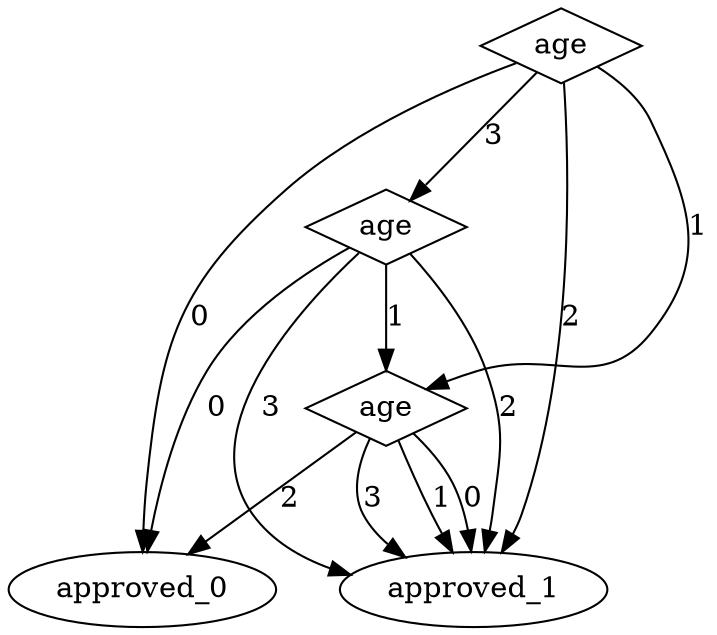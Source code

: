 digraph {
node [label=approved_1,style=""] approved_1
node [label=approved_0,style=""] approved_0
node [label=approved_1,style=""] approved_1
node [label=approved_1,style=""] approved_1
node [label=approved_1,style=""] approved_1
node [label=approved_1,style=""] approved_1
node [label=approved_0,style=""] approved_0
node [label=approved_1,style=""] approved_1
node [label=approved_0,style=""] approved_0
node [label=age,shape="diamond",style=""] 2
node [label=age,shape="diamond",style=""] 1
node [label=age,shape="diamond",style=""] 0

2 -> approved_1 [label="3"]
2 -> approved_0 [label="2"]
2 -> approved_1 [label="1"]
2 -> approved_1 [label="0"]
1 -> approved_1 [label="3"]
1 -> approved_1 [label="2"]
1 -> 2 [label="1"]
1 -> approved_0 [label="0"]
0 -> 1 [label="3"]
0 -> approved_1 [label="2"]
0 -> 2 [label="1"]
0 -> approved_0 [label="0"]
}